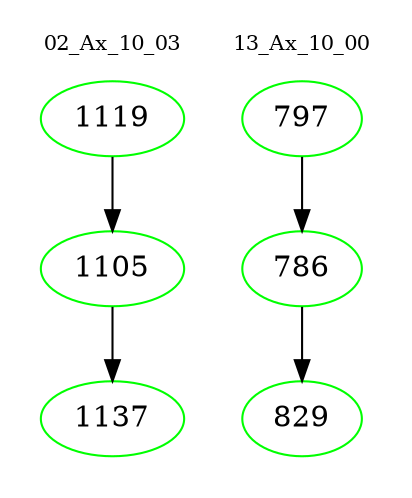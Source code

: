 digraph{
subgraph cluster_0 {
color = white
label = "02_Ax_10_03";
fontsize=10;
T0_1119 [label="1119", color="green"]
T0_1119 -> T0_1105 [color="black"]
T0_1105 [label="1105", color="green"]
T0_1105 -> T0_1137 [color="black"]
T0_1137 [label="1137", color="green"]
}
subgraph cluster_1 {
color = white
label = "13_Ax_10_00";
fontsize=10;
T1_797 [label="797", color="green"]
T1_797 -> T1_786 [color="black"]
T1_786 [label="786", color="green"]
T1_786 -> T1_829 [color="black"]
T1_829 [label="829", color="green"]
}
}
